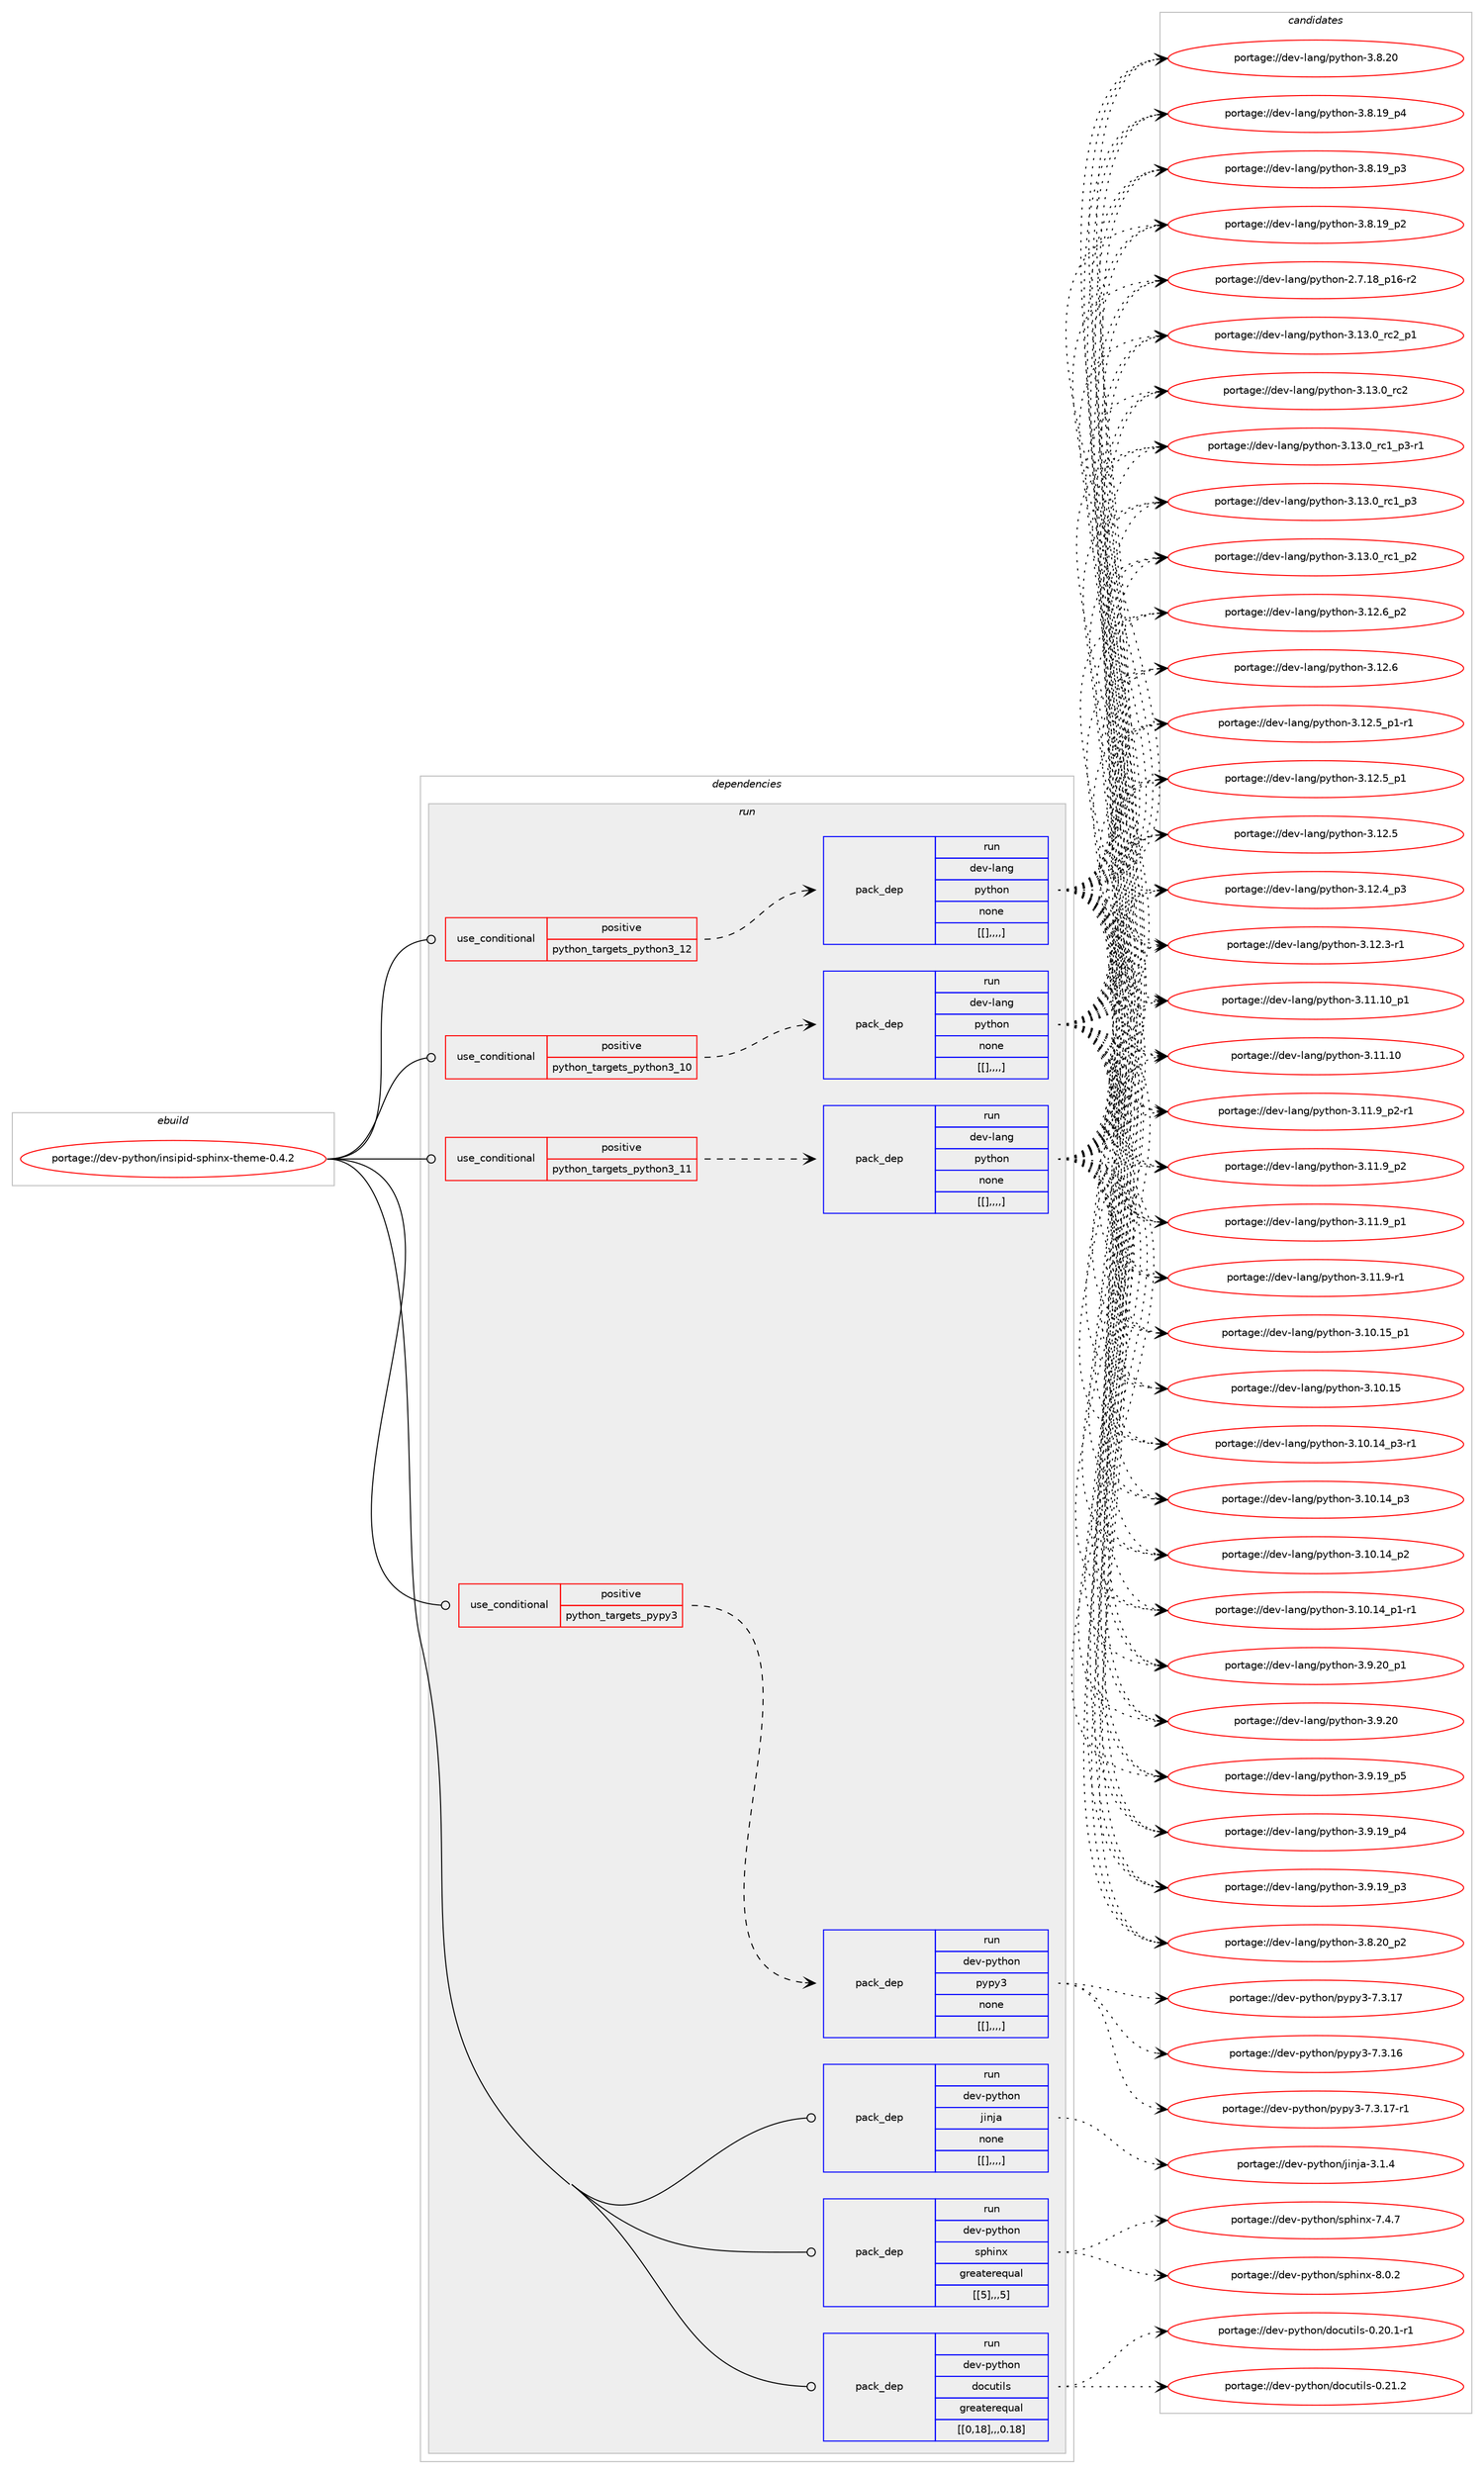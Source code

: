 digraph prolog {

# *************
# Graph options
# *************

newrank=true;
concentrate=true;
compound=true;
graph [rankdir=LR,fontname=Helvetica,fontsize=10,ranksep=1.5];#, ranksep=2.5, nodesep=0.2];
edge  [arrowhead=vee];
node  [fontname=Helvetica,fontsize=10];

# **********
# The ebuild
# **********

subgraph cluster_leftcol {
color=gray;
label=<<i>ebuild</i>>;
id [label="portage://dev-python/insipid-sphinx-theme-0.4.2", color=red, width=4, href="../dev-python/insipid-sphinx-theme-0.4.2.svg"];
}

# ****************
# The dependencies
# ****************

subgraph cluster_midcol {
color=gray;
label=<<i>dependencies</i>>;
subgraph cluster_compile {
fillcolor="#eeeeee";
style=filled;
label=<<i>compile</i>>;
}
subgraph cluster_compileandrun {
fillcolor="#eeeeee";
style=filled;
label=<<i>compile and run</i>>;
}
subgraph cluster_run {
fillcolor="#eeeeee";
style=filled;
label=<<i>run</i>>;
subgraph cond34784 {
dependency150132 [label=<<TABLE BORDER="0" CELLBORDER="1" CELLSPACING="0" CELLPADDING="4"><TR><TD ROWSPAN="3" CELLPADDING="10">use_conditional</TD></TR><TR><TD>positive</TD></TR><TR><TD>python_targets_pypy3</TD></TR></TABLE>>, shape=none, color=red];
subgraph pack114134 {
dependency150133 [label=<<TABLE BORDER="0" CELLBORDER="1" CELLSPACING="0" CELLPADDING="4" WIDTH="220"><TR><TD ROWSPAN="6" CELLPADDING="30">pack_dep</TD></TR><TR><TD WIDTH="110">run</TD></TR><TR><TD>dev-python</TD></TR><TR><TD>pypy3</TD></TR><TR><TD>none</TD></TR><TR><TD>[[],,,,]</TD></TR></TABLE>>, shape=none, color=blue];
}
dependency150132:e -> dependency150133:w [weight=20,style="dashed",arrowhead="vee"];
}
id:e -> dependency150132:w [weight=20,style="solid",arrowhead="odot"];
subgraph cond34785 {
dependency150134 [label=<<TABLE BORDER="0" CELLBORDER="1" CELLSPACING="0" CELLPADDING="4"><TR><TD ROWSPAN="3" CELLPADDING="10">use_conditional</TD></TR><TR><TD>positive</TD></TR><TR><TD>python_targets_python3_10</TD></TR></TABLE>>, shape=none, color=red];
subgraph pack114135 {
dependency150135 [label=<<TABLE BORDER="0" CELLBORDER="1" CELLSPACING="0" CELLPADDING="4" WIDTH="220"><TR><TD ROWSPAN="6" CELLPADDING="30">pack_dep</TD></TR><TR><TD WIDTH="110">run</TD></TR><TR><TD>dev-lang</TD></TR><TR><TD>python</TD></TR><TR><TD>none</TD></TR><TR><TD>[[],,,,]</TD></TR></TABLE>>, shape=none, color=blue];
}
dependency150134:e -> dependency150135:w [weight=20,style="dashed",arrowhead="vee"];
}
id:e -> dependency150134:w [weight=20,style="solid",arrowhead="odot"];
subgraph cond34786 {
dependency150136 [label=<<TABLE BORDER="0" CELLBORDER="1" CELLSPACING="0" CELLPADDING="4"><TR><TD ROWSPAN="3" CELLPADDING="10">use_conditional</TD></TR><TR><TD>positive</TD></TR><TR><TD>python_targets_python3_11</TD></TR></TABLE>>, shape=none, color=red];
subgraph pack114136 {
dependency150137 [label=<<TABLE BORDER="0" CELLBORDER="1" CELLSPACING="0" CELLPADDING="4" WIDTH="220"><TR><TD ROWSPAN="6" CELLPADDING="30">pack_dep</TD></TR><TR><TD WIDTH="110">run</TD></TR><TR><TD>dev-lang</TD></TR><TR><TD>python</TD></TR><TR><TD>none</TD></TR><TR><TD>[[],,,,]</TD></TR></TABLE>>, shape=none, color=blue];
}
dependency150136:e -> dependency150137:w [weight=20,style="dashed",arrowhead="vee"];
}
id:e -> dependency150136:w [weight=20,style="solid",arrowhead="odot"];
subgraph cond34787 {
dependency150138 [label=<<TABLE BORDER="0" CELLBORDER="1" CELLSPACING="0" CELLPADDING="4"><TR><TD ROWSPAN="3" CELLPADDING="10">use_conditional</TD></TR><TR><TD>positive</TD></TR><TR><TD>python_targets_python3_12</TD></TR></TABLE>>, shape=none, color=red];
subgraph pack114137 {
dependency150139 [label=<<TABLE BORDER="0" CELLBORDER="1" CELLSPACING="0" CELLPADDING="4" WIDTH="220"><TR><TD ROWSPAN="6" CELLPADDING="30">pack_dep</TD></TR><TR><TD WIDTH="110">run</TD></TR><TR><TD>dev-lang</TD></TR><TR><TD>python</TD></TR><TR><TD>none</TD></TR><TR><TD>[[],,,,]</TD></TR></TABLE>>, shape=none, color=blue];
}
dependency150138:e -> dependency150139:w [weight=20,style="dashed",arrowhead="vee"];
}
id:e -> dependency150138:w [weight=20,style="solid",arrowhead="odot"];
subgraph pack114138 {
dependency150140 [label=<<TABLE BORDER="0" CELLBORDER="1" CELLSPACING="0" CELLPADDING="4" WIDTH="220"><TR><TD ROWSPAN="6" CELLPADDING="30">pack_dep</TD></TR><TR><TD WIDTH="110">run</TD></TR><TR><TD>dev-python</TD></TR><TR><TD>docutils</TD></TR><TR><TD>greaterequal</TD></TR><TR><TD>[[0,18],,,0.18]</TD></TR></TABLE>>, shape=none, color=blue];
}
id:e -> dependency150140:w [weight=20,style="solid",arrowhead="odot"];
subgraph pack114139 {
dependency150141 [label=<<TABLE BORDER="0" CELLBORDER="1" CELLSPACING="0" CELLPADDING="4" WIDTH="220"><TR><TD ROWSPAN="6" CELLPADDING="30">pack_dep</TD></TR><TR><TD WIDTH="110">run</TD></TR><TR><TD>dev-python</TD></TR><TR><TD>jinja</TD></TR><TR><TD>none</TD></TR><TR><TD>[[],,,,]</TD></TR></TABLE>>, shape=none, color=blue];
}
id:e -> dependency150141:w [weight=20,style="solid",arrowhead="odot"];
subgraph pack114140 {
dependency150142 [label=<<TABLE BORDER="0" CELLBORDER="1" CELLSPACING="0" CELLPADDING="4" WIDTH="220"><TR><TD ROWSPAN="6" CELLPADDING="30">pack_dep</TD></TR><TR><TD WIDTH="110">run</TD></TR><TR><TD>dev-python</TD></TR><TR><TD>sphinx</TD></TR><TR><TD>greaterequal</TD></TR><TR><TD>[[5],,,5]</TD></TR></TABLE>>, shape=none, color=blue];
}
id:e -> dependency150142:w [weight=20,style="solid",arrowhead="odot"];
}
}

# **************
# The candidates
# **************

subgraph cluster_choices {
rank=same;
color=gray;
label=<<i>candidates</i>>;

subgraph choice114134 {
color=black;
nodesep=1;
choice100101118451121211161041111104711212111212151455546514649554511449 [label="portage://dev-python/pypy3-7.3.17-r1", color=red, width=4,href="../dev-python/pypy3-7.3.17-r1.svg"];
choice10010111845112121116104111110471121211121215145554651464955 [label="portage://dev-python/pypy3-7.3.17", color=red, width=4,href="../dev-python/pypy3-7.3.17.svg"];
choice10010111845112121116104111110471121211121215145554651464954 [label="portage://dev-python/pypy3-7.3.16", color=red, width=4,href="../dev-python/pypy3-7.3.16.svg"];
dependency150133:e -> choice100101118451121211161041111104711212111212151455546514649554511449:w [style=dotted,weight="100"];
dependency150133:e -> choice10010111845112121116104111110471121211121215145554651464955:w [style=dotted,weight="100"];
dependency150133:e -> choice10010111845112121116104111110471121211121215145554651464954:w [style=dotted,weight="100"];
}
subgraph choice114135 {
color=black;
nodesep=1;
choice100101118451089711010347112121116104111110455146495146489511499509511249 [label="portage://dev-lang/python-3.13.0_rc2_p1", color=red, width=4,href="../dev-lang/python-3.13.0_rc2_p1.svg"];
choice10010111845108971101034711212111610411111045514649514648951149950 [label="portage://dev-lang/python-3.13.0_rc2", color=red, width=4,href="../dev-lang/python-3.13.0_rc2.svg"];
choice1001011184510897110103471121211161041111104551464951464895114994995112514511449 [label="portage://dev-lang/python-3.13.0_rc1_p3-r1", color=red, width=4,href="../dev-lang/python-3.13.0_rc1_p3-r1.svg"];
choice100101118451089711010347112121116104111110455146495146489511499499511251 [label="portage://dev-lang/python-3.13.0_rc1_p3", color=red, width=4,href="../dev-lang/python-3.13.0_rc1_p3.svg"];
choice100101118451089711010347112121116104111110455146495146489511499499511250 [label="portage://dev-lang/python-3.13.0_rc1_p2", color=red, width=4,href="../dev-lang/python-3.13.0_rc1_p2.svg"];
choice100101118451089711010347112121116104111110455146495046549511250 [label="portage://dev-lang/python-3.12.6_p2", color=red, width=4,href="../dev-lang/python-3.12.6_p2.svg"];
choice10010111845108971101034711212111610411111045514649504654 [label="portage://dev-lang/python-3.12.6", color=red, width=4,href="../dev-lang/python-3.12.6.svg"];
choice1001011184510897110103471121211161041111104551464950465395112494511449 [label="portage://dev-lang/python-3.12.5_p1-r1", color=red, width=4,href="../dev-lang/python-3.12.5_p1-r1.svg"];
choice100101118451089711010347112121116104111110455146495046539511249 [label="portage://dev-lang/python-3.12.5_p1", color=red, width=4,href="../dev-lang/python-3.12.5_p1.svg"];
choice10010111845108971101034711212111610411111045514649504653 [label="portage://dev-lang/python-3.12.5", color=red, width=4,href="../dev-lang/python-3.12.5.svg"];
choice100101118451089711010347112121116104111110455146495046529511251 [label="portage://dev-lang/python-3.12.4_p3", color=red, width=4,href="../dev-lang/python-3.12.4_p3.svg"];
choice100101118451089711010347112121116104111110455146495046514511449 [label="portage://dev-lang/python-3.12.3-r1", color=red, width=4,href="../dev-lang/python-3.12.3-r1.svg"];
choice10010111845108971101034711212111610411111045514649494649489511249 [label="portage://dev-lang/python-3.11.10_p1", color=red, width=4,href="../dev-lang/python-3.11.10_p1.svg"];
choice1001011184510897110103471121211161041111104551464949464948 [label="portage://dev-lang/python-3.11.10", color=red, width=4,href="../dev-lang/python-3.11.10.svg"];
choice1001011184510897110103471121211161041111104551464949465795112504511449 [label="portage://dev-lang/python-3.11.9_p2-r1", color=red, width=4,href="../dev-lang/python-3.11.9_p2-r1.svg"];
choice100101118451089711010347112121116104111110455146494946579511250 [label="portage://dev-lang/python-3.11.9_p2", color=red, width=4,href="../dev-lang/python-3.11.9_p2.svg"];
choice100101118451089711010347112121116104111110455146494946579511249 [label="portage://dev-lang/python-3.11.9_p1", color=red, width=4,href="../dev-lang/python-3.11.9_p1.svg"];
choice100101118451089711010347112121116104111110455146494946574511449 [label="portage://dev-lang/python-3.11.9-r1", color=red, width=4,href="../dev-lang/python-3.11.9-r1.svg"];
choice10010111845108971101034711212111610411111045514649484649539511249 [label="portage://dev-lang/python-3.10.15_p1", color=red, width=4,href="../dev-lang/python-3.10.15_p1.svg"];
choice1001011184510897110103471121211161041111104551464948464953 [label="portage://dev-lang/python-3.10.15", color=red, width=4,href="../dev-lang/python-3.10.15.svg"];
choice100101118451089711010347112121116104111110455146494846495295112514511449 [label="portage://dev-lang/python-3.10.14_p3-r1", color=red, width=4,href="../dev-lang/python-3.10.14_p3-r1.svg"];
choice10010111845108971101034711212111610411111045514649484649529511251 [label="portage://dev-lang/python-3.10.14_p3", color=red, width=4,href="../dev-lang/python-3.10.14_p3.svg"];
choice10010111845108971101034711212111610411111045514649484649529511250 [label="portage://dev-lang/python-3.10.14_p2", color=red, width=4,href="../dev-lang/python-3.10.14_p2.svg"];
choice100101118451089711010347112121116104111110455146494846495295112494511449 [label="portage://dev-lang/python-3.10.14_p1-r1", color=red, width=4,href="../dev-lang/python-3.10.14_p1-r1.svg"];
choice100101118451089711010347112121116104111110455146574650489511249 [label="portage://dev-lang/python-3.9.20_p1", color=red, width=4,href="../dev-lang/python-3.9.20_p1.svg"];
choice10010111845108971101034711212111610411111045514657465048 [label="portage://dev-lang/python-3.9.20", color=red, width=4,href="../dev-lang/python-3.9.20.svg"];
choice100101118451089711010347112121116104111110455146574649579511253 [label="portage://dev-lang/python-3.9.19_p5", color=red, width=4,href="../dev-lang/python-3.9.19_p5.svg"];
choice100101118451089711010347112121116104111110455146574649579511252 [label="portage://dev-lang/python-3.9.19_p4", color=red, width=4,href="../dev-lang/python-3.9.19_p4.svg"];
choice100101118451089711010347112121116104111110455146574649579511251 [label="portage://dev-lang/python-3.9.19_p3", color=red, width=4,href="../dev-lang/python-3.9.19_p3.svg"];
choice100101118451089711010347112121116104111110455146564650489511250 [label="portage://dev-lang/python-3.8.20_p2", color=red, width=4,href="../dev-lang/python-3.8.20_p2.svg"];
choice10010111845108971101034711212111610411111045514656465048 [label="portage://dev-lang/python-3.8.20", color=red, width=4,href="../dev-lang/python-3.8.20.svg"];
choice100101118451089711010347112121116104111110455146564649579511252 [label="portage://dev-lang/python-3.8.19_p4", color=red, width=4,href="../dev-lang/python-3.8.19_p4.svg"];
choice100101118451089711010347112121116104111110455146564649579511251 [label="portage://dev-lang/python-3.8.19_p3", color=red, width=4,href="../dev-lang/python-3.8.19_p3.svg"];
choice100101118451089711010347112121116104111110455146564649579511250 [label="portage://dev-lang/python-3.8.19_p2", color=red, width=4,href="../dev-lang/python-3.8.19_p2.svg"];
choice100101118451089711010347112121116104111110455046554649569511249544511450 [label="portage://dev-lang/python-2.7.18_p16-r2", color=red, width=4,href="../dev-lang/python-2.7.18_p16-r2.svg"];
dependency150135:e -> choice100101118451089711010347112121116104111110455146495146489511499509511249:w [style=dotted,weight="100"];
dependency150135:e -> choice10010111845108971101034711212111610411111045514649514648951149950:w [style=dotted,weight="100"];
dependency150135:e -> choice1001011184510897110103471121211161041111104551464951464895114994995112514511449:w [style=dotted,weight="100"];
dependency150135:e -> choice100101118451089711010347112121116104111110455146495146489511499499511251:w [style=dotted,weight="100"];
dependency150135:e -> choice100101118451089711010347112121116104111110455146495146489511499499511250:w [style=dotted,weight="100"];
dependency150135:e -> choice100101118451089711010347112121116104111110455146495046549511250:w [style=dotted,weight="100"];
dependency150135:e -> choice10010111845108971101034711212111610411111045514649504654:w [style=dotted,weight="100"];
dependency150135:e -> choice1001011184510897110103471121211161041111104551464950465395112494511449:w [style=dotted,weight="100"];
dependency150135:e -> choice100101118451089711010347112121116104111110455146495046539511249:w [style=dotted,weight="100"];
dependency150135:e -> choice10010111845108971101034711212111610411111045514649504653:w [style=dotted,weight="100"];
dependency150135:e -> choice100101118451089711010347112121116104111110455146495046529511251:w [style=dotted,weight="100"];
dependency150135:e -> choice100101118451089711010347112121116104111110455146495046514511449:w [style=dotted,weight="100"];
dependency150135:e -> choice10010111845108971101034711212111610411111045514649494649489511249:w [style=dotted,weight="100"];
dependency150135:e -> choice1001011184510897110103471121211161041111104551464949464948:w [style=dotted,weight="100"];
dependency150135:e -> choice1001011184510897110103471121211161041111104551464949465795112504511449:w [style=dotted,weight="100"];
dependency150135:e -> choice100101118451089711010347112121116104111110455146494946579511250:w [style=dotted,weight="100"];
dependency150135:e -> choice100101118451089711010347112121116104111110455146494946579511249:w [style=dotted,weight="100"];
dependency150135:e -> choice100101118451089711010347112121116104111110455146494946574511449:w [style=dotted,weight="100"];
dependency150135:e -> choice10010111845108971101034711212111610411111045514649484649539511249:w [style=dotted,weight="100"];
dependency150135:e -> choice1001011184510897110103471121211161041111104551464948464953:w [style=dotted,weight="100"];
dependency150135:e -> choice100101118451089711010347112121116104111110455146494846495295112514511449:w [style=dotted,weight="100"];
dependency150135:e -> choice10010111845108971101034711212111610411111045514649484649529511251:w [style=dotted,weight="100"];
dependency150135:e -> choice10010111845108971101034711212111610411111045514649484649529511250:w [style=dotted,weight="100"];
dependency150135:e -> choice100101118451089711010347112121116104111110455146494846495295112494511449:w [style=dotted,weight="100"];
dependency150135:e -> choice100101118451089711010347112121116104111110455146574650489511249:w [style=dotted,weight="100"];
dependency150135:e -> choice10010111845108971101034711212111610411111045514657465048:w [style=dotted,weight="100"];
dependency150135:e -> choice100101118451089711010347112121116104111110455146574649579511253:w [style=dotted,weight="100"];
dependency150135:e -> choice100101118451089711010347112121116104111110455146574649579511252:w [style=dotted,weight="100"];
dependency150135:e -> choice100101118451089711010347112121116104111110455146574649579511251:w [style=dotted,weight="100"];
dependency150135:e -> choice100101118451089711010347112121116104111110455146564650489511250:w [style=dotted,weight="100"];
dependency150135:e -> choice10010111845108971101034711212111610411111045514656465048:w [style=dotted,weight="100"];
dependency150135:e -> choice100101118451089711010347112121116104111110455146564649579511252:w [style=dotted,weight="100"];
dependency150135:e -> choice100101118451089711010347112121116104111110455146564649579511251:w [style=dotted,weight="100"];
dependency150135:e -> choice100101118451089711010347112121116104111110455146564649579511250:w [style=dotted,weight="100"];
dependency150135:e -> choice100101118451089711010347112121116104111110455046554649569511249544511450:w [style=dotted,weight="100"];
}
subgraph choice114136 {
color=black;
nodesep=1;
choice100101118451089711010347112121116104111110455146495146489511499509511249 [label="portage://dev-lang/python-3.13.0_rc2_p1", color=red, width=4,href="../dev-lang/python-3.13.0_rc2_p1.svg"];
choice10010111845108971101034711212111610411111045514649514648951149950 [label="portage://dev-lang/python-3.13.0_rc2", color=red, width=4,href="../dev-lang/python-3.13.0_rc2.svg"];
choice1001011184510897110103471121211161041111104551464951464895114994995112514511449 [label="portage://dev-lang/python-3.13.0_rc1_p3-r1", color=red, width=4,href="../dev-lang/python-3.13.0_rc1_p3-r1.svg"];
choice100101118451089711010347112121116104111110455146495146489511499499511251 [label="portage://dev-lang/python-3.13.0_rc1_p3", color=red, width=4,href="../dev-lang/python-3.13.0_rc1_p3.svg"];
choice100101118451089711010347112121116104111110455146495146489511499499511250 [label="portage://dev-lang/python-3.13.0_rc1_p2", color=red, width=4,href="../dev-lang/python-3.13.0_rc1_p2.svg"];
choice100101118451089711010347112121116104111110455146495046549511250 [label="portage://dev-lang/python-3.12.6_p2", color=red, width=4,href="../dev-lang/python-3.12.6_p2.svg"];
choice10010111845108971101034711212111610411111045514649504654 [label="portage://dev-lang/python-3.12.6", color=red, width=4,href="../dev-lang/python-3.12.6.svg"];
choice1001011184510897110103471121211161041111104551464950465395112494511449 [label="portage://dev-lang/python-3.12.5_p1-r1", color=red, width=4,href="../dev-lang/python-3.12.5_p1-r1.svg"];
choice100101118451089711010347112121116104111110455146495046539511249 [label="portage://dev-lang/python-3.12.5_p1", color=red, width=4,href="../dev-lang/python-3.12.5_p1.svg"];
choice10010111845108971101034711212111610411111045514649504653 [label="portage://dev-lang/python-3.12.5", color=red, width=4,href="../dev-lang/python-3.12.5.svg"];
choice100101118451089711010347112121116104111110455146495046529511251 [label="portage://dev-lang/python-3.12.4_p3", color=red, width=4,href="../dev-lang/python-3.12.4_p3.svg"];
choice100101118451089711010347112121116104111110455146495046514511449 [label="portage://dev-lang/python-3.12.3-r1", color=red, width=4,href="../dev-lang/python-3.12.3-r1.svg"];
choice10010111845108971101034711212111610411111045514649494649489511249 [label="portage://dev-lang/python-3.11.10_p1", color=red, width=4,href="../dev-lang/python-3.11.10_p1.svg"];
choice1001011184510897110103471121211161041111104551464949464948 [label="portage://dev-lang/python-3.11.10", color=red, width=4,href="../dev-lang/python-3.11.10.svg"];
choice1001011184510897110103471121211161041111104551464949465795112504511449 [label="portage://dev-lang/python-3.11.9_p2-r1", color=red, width=4,href="../dev-lang/python-3.11.9_p2-r1.svg"];
choice100101118451089711010347112121116104111110455146494946579511250 [label="portage://dev-lang/python-3.11.9_p2", color=red, width=4,href="../dev-lang/python-3.11.9_p2.svg"];
choice100101118451089711010347112121116104111110455146494946579511249 [label="portage://dev-lang/python-3.11.9_p1", color=red, width=4,href="../dev-lang/python-3.11.9_p1.svg"];
choice100101118451089711010347112121116104111110455146494946574511449 [label="portage://dev-lang/python-3.11.9-r1", color=red, width=4,href="../dev-lang/python-3.11.9-r1.svg"];
choice10010111845108971101034711212111610411111045514649484649539511249 [label="portage://dev-lang/python-3.10.15_p1", color=red, width=4,href="../dev-lang/python-3.10.15_p1.svg"];
choice1001011184510897110103471121211161041111104551464948464953 [label="portage://dev-lang/python-3.10.15", color=red, width=4,href="../dev-lang/python-3.10.15.svg"];
choice100101118451089711010347112121116104111110455146494846495295112514511449 [label="portage://dev-lang/python-3.10.14_p3-r1", color=red, width=4,href="../dev-lang/python-3.10.14_p3-r1.svg"];
choice10010111845108971101034711212111610411111045514649484649529511251 [label="portage://dev-lang/python-3.10.14_p3", color=red, width=4,href="../dev-lang/python-3.10.14_p3.svg"];
choice10010111845108971101034711212111610411111045514649484649529511250 [label="portage://dev-lang/python-3.10.14_p2", color=red, width=4,href="../dev-lang/python-3.10.14_p2.svg"];
choice100101118451089711010347112121116104111110455146494846495295112494511449 [label="portage://dev-lang/python-3.10.14_p1-r1", color=red, width=4,href="../dev-lang/python-3.10.14_p1-r1.svg"];
choice100101118451089711010347112121116104111110455146574650489511249 [label="portage://dev-lang/python-3.9.20_p1", color=red, width=4,href="../dev-lang/python-3.9.20_p1.svg"];
choice10010111845108971101034711212111610411111045514657465048 [label="portage://dev-lang/python-3.9.20", color=red, width=4,href="../dev-lang/python-3.9.20.svg"];
choice100101118451089711010347112121116104111110455146574649579511253 [label="portage://dev-lang/python-3.9.19_p5", color=red, width=4,href="../dev-lang/python-3.9.19_p5.svg"];
choice100101118451089711010347112121116104111110455146574649579511252 [label="portage://dev-lang/python-3.9.19_p4", color=red, width=4,href="../dev-lang/python-3.9.19_p4.svg"];
choice100101118451089711010347112121116104111110455146574649579511251 [label="portage://dev-lang/python-3.9.19_p3", color=red, width=4,href="../dev-lang/python-3.9.19_p3.svg"];
choice100101118451089711010347112121116104111110455146564650489511250 [label="portage://dev-lang/python-3.8.20_p2", color=red, width=4,href="../dev-lang/python-3.8.20_p2.svg"];
choice10010111845108971101034711212111610411111045514656465048 [label="portage://dev-lang/python-3.8.20", color=red, width=4,href="../dev-lang/python-3.8.20.svg"];
choice100101118451089711010347112121116104111110455146564649579511252 [label="portage://dev-lang/python-3.8.19_p4", color=red, width=4,href="../dev-lang/python-3.8.19_p4.svg"];
choice100101118451089711010347112121116104111110455146564649579511251 [label="portage://dev-lang/python-3.8.19_p3", color=red, width=4,href="../dev-lang/python-3.8.19_p3.svg"];
choice100101118451089711010347112121116104111110455146564649579511250 [label="portage://dev-lang/python-3.8.19_p2", color=red, width=4,href="../dev-lang/python-3.8.19_p2.svg"];
choice100101118451089711010347112121116104111110455046554649569511249544511450 [label="portage://dev-lang/python-2.7.18_p16-r2", color=red, width=4,href="../dev-lang/python-2.7.18_p16-r2.svg"];
dependency150137:e -> choice100101118451089711010347112121116104111110455146495146489511499509511249:w [style=dotted,weight="100"];
dependency150137:e -> choice10010111845108971101034711212111610411111045514649514648951149950:w [style=dotted,weight="100"];
dependency150137:e -> choice1001011184510897110103471121211161041111104551464951464895114994995112514511449:w [style=dotted,weight="100"];
dependency150137:e -> choice100101118451089711010347112121116104111110455146495146489511499499511251:w [style=dotted,weight="100"];
dependency150137:e -> choice100101118451089711010347112121116104111110455146495146489511499499511250:w [style=dotted,weight="100"];
dependency150137:e -> choice100101118451089711010347112121116104111110455146495046549511250:w [style=dotted,weight="100"];
dependency150137:e -> choice10010111845108971101034711212111610411111045514649504654:w [style=dotted,weight="100"];
dependency150137:e -> choice1001011184510897110103471121211161041111104551464950465395112494511449:w [style=dotted,weight="100"];
dependency150137:e -> choice100101118451089711010347112121116104111110455146495046539511249:w [style=dotted,weight="100"];
dependency150137:e -> choice10010111845108971101034711212111610411111045514649504653:w [style=dotted,weight="100"];
dependency150137:e -> choice100101118451089711010347112121116104111110455146495046529511251:w [style=dotted,weight="100"];
dependency150137:e -> choice100101118451089711010347112121116104111110455146495046514511449:w [style=dotted,weight="100"];
dependency150137:e -> choice10010111845108971101034711212111610411111045514649494649489511249:w [style=dotted,weight="100"];
dependency150137:e -> choice1001011184510897110103471121211161041111104551464949464948:w [style=dotted,weight="100"];
dependency150137:e -> choice1001011184510897110103471121211161041111104551464949465795112504511449:w [style=dotted,weight="100"];
dependency150137:e -> choice100101118451089711010347112121116104111110455146494946579511250:w [style=dotted,weight="100"];
dependency150137:e -> choice100101118451089711010347112121116104111110455146494946579511249:w [style=dotted,weight="100"];
dependency150137:e -> choice100101118451089711010347112121116104111110455146494946574511449:w [style=dotted,weight="100"];
dependency150137:e -> choice10010111845108971101034711212111610411111045514649484649539511249:w [style=dotted,weight="100"];
dependency150137:e -> choice1001011184510897110103471121211161041111104551464948464953:w [style=dotted,weight="100"];
dependency150137:e -> choice100101118451089711010347112121116104111110455146494846495295112514511449:w [style=dotted,weight="100"];
dependency150137:e -> choice10010111845108971101034711212111610411111045514649484649529511251:w [style=dotted,weight="100"];
dependency150137:e -> choice10010111845108971101034711212111610411111045514649484649529511250:w [style=dotted,weight="100"];
dependency150137:e -> choice100101118451089711010347112121116104111110455146494846495295112494511449:w [style=dotted,weight="100"];
dependency150137:e -> choice100101118451089711010347112121116104111110455146574650489511249:w [style=dotted,weight="100"];
dependency150137:e -> choice10010111845108971101034711212111610411111045514657465048:w [style=dotted,weight="100"];
dependency150137:e -> choice100101118451089711010347112121116104111110455146574649579511253:w [style=dotted,weight="100"];
dependency150137:e -> choice100101118451089711010347112121116104111110455146574649579511252:w [style=dotted,weight="100"];
dependency150137:e -> choice100101118451089711010347112121116104111110455146574649579511251:w [style=dotted,weight="100"];
dependency150137:e -> choice100101118451089711010347112121116104111110455146564650489511250:w [style=dotted,weight="100"];
dependency150137:e -> choice10010111845108971101034711212111610411111045514656465048:w [style=dotted,weight="100"];
dependency150137:e -> choice100101118451089711010347112121116104111110455146564649579511252:w [style=dotted,weight="100"];
dependency150137:e -> choice100101118451089711010347112121116104111110455146564649579511251:w [style=dotted,weight="100"];
dependency150137:e -> choice100101118451089711010347112121116104111110455146564649579511250:w [style=dotted,weight="100"];
dependency150137:e -> choice100101118451089711010347112121116104111110455046554649569511249544511450:w [style=dotted,weight="100"];
}
subgraph choice114137 {
color=black;
nodesep=1;
choice100101118451089711010347112121116104111110455146495146489511499509511249 [label="portage://dev-lang/python-3.13.0_rc2_p1", color=red, width=4,href="../dev-lang/python-3.13.0_rc2_p1.svg"];
choice10010111845108971101034711212111610411111045514649514648951149950 [label="portage://dev-lang/python-3.13.0_rc2", color=red, width=4,href="../dev-lang/python-3.13.0_rc2.svg"];
choice1001011184510897110103471121211161041111104551464951464895114994995112514511449 [label="portage://dev-lang/python-3.13.0_rc1_p3-r1", color=red, width=4,href="../dev-lang/python-3.13.0_rc1_p3-r1.svg"];
choice100101118451089711010347112121116104111110455146495146489511499499511251 [label="portage://dev-lang/python-3.13.0_rc1_p3", color=red, width=4,href="../dev-lang/python-3.13.0_rc1_p3.svg"];
choice100101118451089711010347112121116104111110455146495146489511499499511250 [label="portage://dev-lang/python-3.13.0_rc1_p2", color=red, width=4,href="../dev-lang/python-3.13.0_rc1_p2.svg"];
choice100101118451089711010347112121116104111110455146495046549511250 [label="portage://dev-lang/python-3.12.6_p2", color=red, width=4,href="../dev-lang/python-3.12.6_p2.svg"];
choice10010111845108971101034711212111610411111045514649504654 [label="portage://dev-lang/python-3.12.6", color=red, width=4,href="../dev-lang/python-3.12.6.svg"];
choice1001011184510897110103471121211161041111104551464950465395112494511449 [label="portage://dev-lang/python-3.12.5_p1-r1", color=red, width=4,href="../dev-lang/python-3.12.5_p1-r1.svg"];
choice100101118451089711010347112121116104111110455146495046539511249 [label="portage://dev-lang/python-3.12.5_p1", color=red, width=4,href="../dev-lang/python-3.12.5_p1.svg"];
choice10010111845108971101034711212111610411111045514649504653 [label="portage://dev-lang/python-3.12.5", color=red, width=4,href="../dev-lang/python-3.12.5.svg"];
choice100101118451089711010347112121116104111110455146495046529511251 [label="portage://dev-lang/python-3.12.4_p3", color=red, width=4,href="../dev-lang/python-3.12.4_p3.svg"];
choice100101118451089711010347112121116104111110455146495046514511449 [label="portage://dev-lang/python-3.12.3-r1", color=red, width=4,href="../dev-lang/python-3.12.3-r1.svg"];
choice10010111845108971101034711212111610411111045514649494649489511249 [label="portage://dev-lang/python-3.11.10_p1", color=red, width=4,href="../dev-lang/python-3.11.10_p1.svg"];
choice1001011184510897110103471121211161041111104551464949464948 [label="portage://dev-lang/python-3.11.10", color=red, width=4,href="../dev-lang/python-3.11.10.svg"];
choice1001011184510897110103471121211161041111104551464949465795112504511449 [label="portage://dev-lang/python-3.11.9_p2-r1", color=red, width=4,href="../dev-lang/python-3.11.9_p2-r1.svg"];
choice100101118451089711010347112121116104111110455146494946579511250 [label="portage://dev-lang/python-3.11.9_p2", color=red, width=4,href="../dev-lang/python-3.11.9_p2.svg"];
choice100101118451089711010347112121116104111110455146494946579511249 [label="portage://dev-lang/python-3.11.9_p1", color=red, width=4,href="../dev-lang/python-3.11.9_p1.svg"];
choice100101118451089711010347112121116104111110455146494946574511449 [label="portage://dev-lang/python-3.11.9-r1", color=red, width=4,href="../dev-lang/python-3.11.9-r1.svg"];
choice10010111845108971101034711212111610411111045514649484649539511249 [label="portage://dev-lang/python-3.10.15_p1", color=red, width=4,href="../dev-lang/python-3.10.15_p1.svg"];
choice1001011184510897110103471121211161041111104551464948464953 [label="portage://dev-lang/python-3.10.15", color=red, width=4,href="../dev-lang/python-3.10.15.svg"];
choice100101118451089711010347112121116104111110455146494846495295112514511449 [label="portage://dev-lang/python-3.10.14_p3-r1", color=red, width=4,href="../dev-lang/python-3.10.14_p3-r1.svg"];
choice10010111845108971101034711212111610411111045514649484649529511251 [label="portage://dev-lang/python-3.10.14_p3", color=red, width=4,href="../dev-lang/python-3.10.14_p3.svg"];
choice10010111845108971101034711212111610411111045514649484649529511250 [label="portage://dev-lang/python-3.10.14_p2", color=red, width=4,href="../dev-lang/python-3.10.14_p2.svg"];
choice100101118451089711010347112121116104111110455146494846495295112494511449 [label="portage://dev-lang/python-3.10.14_p1-r1", color=red, width=4,href="../dev-lang/python-3.10.14_p1-r1.svg"];
choice100101118451089711010347112121116104111110455146574650489511249 [label="portage://dev-lang/python-3.9.20_p1", color=red, width=4,href="../dev-lang/python-3.9.20_p1.svg"];
choice10010111845108971101034711212111610411111045514657465048 [label="portage://dev-lang/python-3.9.20", color=red, width=4,href="../dev-lang/python-3.9.20.svg"];
choice100101118451089711010347112121116104111110455146574649579511253 [label="portage://dev-lang/python-3.9.19_p5", color=red, width=4,href="../dev-lang/python-3.9.19_p5.svg"];
choice100101118451089711010347112121116104111110455146574649579511252 [label="portage://dev-lang/python-3.9.19_p4", color=red, width=4,href="../dev-lang/python-3.9.19_p4.svg"];
choice100101118451089711010347112121116104111110455146574649579511251 [label="portage://dev-lang/python-3.9.19_p3", color=red, width=4,href="../dev-lang/python-3.9.19_p3.svg"];
choice100101118451089711010347112121116104111110455146564650489511250 [label="portage://dev-lang/python-3.8.20_p2", color=red, width=4,href="../dev-lang/python-3.8.20_p2.svg"];
choice10010111845108971101034711212111610411111045514656465048 [label="portage://dev-lang/python-3.8.20", color=red, width=4,href="../dev-lang/python-3.8.20.svg"];
choice100101118451089711010347112121116104111110455146564649579511252 [label="portage://dev-lang/python-3.8.19_p4", color=red, width=4,href="../dev-lang/python-3.8.19_p4.svg"];
choice100101118451089711010347112121116104111110455146564649579511251 [label="portage://dev-lang/python-3.8.19_p3", color=red, width=4,href="../dev-lang/python-3.8.19_p3.svg"];
choice100101118451089711010347112121116104111110455146564649579511250 [label="portage://dev-lang/python-3.8.19_p2", color=red, width=4,href="../dev-lang/python-3.8.19_p2.svg"];
choice100101118451089711010347112121116104111110455046554649569511249544511450 [label="portage://dev-lang/python-2.7.18_p16-r2", color=red, width=4,href="../dev-lang/python-2.7.18_p16-r2.svg"];
dependency150139:e -> choice100101118451089711010347112121116104111110455146495146489511499509511249:w [style=dotted,weight="100"];
dependency150139:e -> choice10010111845108971101034711212111610411111045514649514648951149950:w [style=dotted,weight="100"];
dependency150139:e -> choice1001011184510897110103471121211161041111104551464951464895114994995112514511449:w [style=dotted,weight="100"];
dependency150139:e -> choice100101118451089711010347112121116104111110455146495146489511499499511251:w [style=dotted,weight="100"];
dependency150139:e -> choice100101118451089711010347112121116104111110455146495146489511499499511250:w [style=dotted,weight="100"];
dependency150139:e -> choice100101118451089711010347112121116104111110455146495046549511250:w [style=dotted,weight="100"];
dependency150139:e -> choice10010111845108971101034711212111610411111045514649504654:w [style=dotted,weight="100"];
dependency150139:e -> choice1001011184510897110103471121211161041111104551464950465395112494511449:w [style=dotted,weight="100"];
dependency150139:e -> choice100101118451089711010347112121116104111110455146495046539511249:w [style=dotted,weight="100"];
dependency150139:e -> choice10010111845108971101034711212111610411111045514649504653:w [style=dotted,weight="100"];
dependency150139:e -> choice100101118451089711010347112121116104111110455146495046529511251:w [style=dotted,weight="100"];
dependency150139:e -> choice100101118451089711010347112121116104111110455146495046514511449:w [style=dotted,weight="100"];
dependency150139:e -> choice10010111845108971101034711212111610411111045514649494649489511249:w [style=dotted,weight="100"];
dependency150139:e -> choice1001011184510897110103471121211161041111104551464949464948:w [style=dotted,weight="100"];
dependency150139:e -> choice1001011184510897110103471121211161041111104551464949465795112504511449:w [style=dotted,weight="100"];
dependency150139:e -> choice100101118451089711010347112121116104111110455146494946579511250:w [style=dotted,weight="100"];
dependency150139:e -> choice100101118451089711010347112121116104111110455146494946579511249:w [style=dotted,weight="100"];
dependency150139:e -> choice100101118451089711010347112121116104111110455146494946574511449:w [style=dotted,weight="100"];
dependency150139:e -> choice10010111845108971101034711212111610411111045514649484649539511249:w [style=dotted,weight="100"];
dependency150139:e -> choice1001011184510897110103471121211161041111104551464948464953:w [style=dotted,weight="100"];
dependency150139:e -> choice100101118451089711010347112121116104111110455146494846495295112514511449:w [style=dotted,weight="100"];
dependency150139:e -> choice10010111845108971101034711212111610411111045514649484649529511251:w [style=dotted,weight="100"];
dependency150139:e -> choice10010111845108971101034711212111610411111045514649484649529511250:w [style=dotted,weight="100"];
dependency150139:e -> choice100101118451089711010347112121116104111110455146494846495295112494511449:w [style=dotted,weight="100"];
dependency150139:e -> choice100101118451089711010347112121116104111110455146574650489511249:w [style=dotted,weight="100"];
dependency150139:e -> choice10010111845108971101034711212111610411111045514657465048:w [style=dotted,weight="100"];
dependency150139:e -> choice100101118451089711010347112121116104111110455146574649579511253:w [style=dotted,weight="100"];
dependency150139:e -> choice100101118451089711010347112121116104111110455146574649579511252:w [style=dotted,weight="100"];
dependency150139:e -> choice100101118451089711010347112121116104111110455146574649579511251:w [style=dotted,weight="100"];
dependency150139:e -> choice100101118451089711010347112121116104111110455146564650489511250:w [style=dotted,weight="100"];
dependency150139:e -> choice10010111845108971101034711212111610411111045514656465048:w [style=dotted,weight="100"];
dependency150139:e -> choice100101118451089711010347112121116104111110455146564649579511252:w [style=dotted,weight="100"];
dependency150139:e -> choice100101118451089711010347112121116104111110455146564649579511251:w [style=dotted,weight="100"];
dependency150139:e -> choice100101118451089711010347112121116104111110455146564649579511250:w [style=dotted,weight="100"];
dependency150139:e -> choice100101118451089711010347112121116104111110455046554649569511249544511450:w [style=dotted,weight="100"];
}
subgraph choice114138 {
color=black;
nodesep=1;
choice10010111845112121116104111110471001119911711610510811545484650494650 [label="portage://dev-python/docutils-0.21.2", color=red, width=4,href="../dev-python/docutils-0.21.2.svg"];
choice100101118451121211161041111104710011199117116105108115454846504846494511449 [label="portage://dev-python/docutils-0.20.1-r1", color=red, width=4,href="../dev-python/docutils-0.20.1-r1.svg"];
dependency150140:e -> choice10010111845112121116104111110471001119911711610510811545484650494650:w [style=dotted,weight="100"];
dependency150140:e -> choice100101118451121211161041111104710011199117116105108115454846504846494511449:w [style=dotted,weight="100"];
}
subgraph choice114139 {
color=black;
nodesep=1;
choice100101118451121211161041111104710610511010697455146494652 [label="portage://dev-python/jinja-3.1.4", color=red, width=4,href="../dev-python/jinja-3.1.4.svg"];
dependency150141:e -> choice100101118451121211161041111104710610511010697455146494652:w [style=dotted,weight="100"];
}
subgraph choice114140 {
color=black;
nodesep=1;
choice1001011184511212111610411111047115112104105110120455646484650 [label="portage://dev-python/sphinx-8.0.2", color=red, width=4,href="../dev-python/sphinx-8.0.2.svg"];
choice1001011184511212111610411111047115112104105110120455546524655 [label="portage://dev-python/sphinx-7.4.7", color=red, width=4,href="../dev-python/sphinx-7.4.7.svg"];
dependency150142:e -> choice1001011184511212111610411111047115112104105110120455646484650:w [style=dotted,weight="100"];
dependency150142:e -> choice1001011184511212111610411111047115112104105110120455546524655:w [style=dotted,weight="100"];
}
}

}
